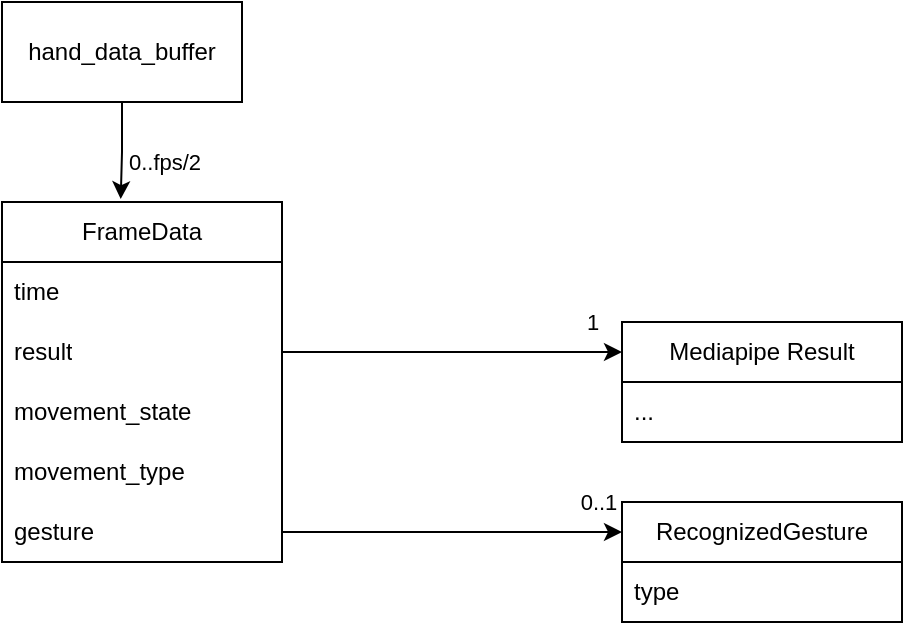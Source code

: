<mxfile version="24.4.7" type="device">
  <diagram name="Page-1" id="WgIIt3RIxKvnvaixoGWl">
    <mxGraphModel dx="1562" dy="1054" grid="1" gridSize="10" guides="1" tooltips="1" connect="1" arrows="1" fold="1" page="1" pageScale="1" pageWidth="850" pageHeight="1100" math="0" shadow="0">
      <root>
        <mxCell id="0" />
        <mxCell id="1" parent="0" />
        <mxCell id="SOo3PTIuLIpw1dkgGQ1G-1" value="RecognizedGesture" style="swimlane;fontStyle=0;childLayout=stackLayout;horizontal=1;startSize=30;horizontalStack=0;resizeParent=1;resizeParentMax=0;resizeLast=0;collapsible=1;marginBottom=0;whiteSpace=wrap;html=1;" parent="1" vertex="1">
          <mxGeometry x="490" y="320" width="140" height="60" as="geometry" />
        </mxCell>
        <mxCell id="SOo3PTIuLIpw1dkgGQ1G-4" value="type" style="text;strokeColor=none;fillColor=none;align=left;verticalAlign=middle;spacingLeft=4;spacingRight=4;overflow=hidden;points=[[0,0.5],[1,0.5]];portConstraint=eastwest;rotatable=0;whiteSpace=wrap;html=1;" parent="SOo3PTIuLIpw1dkgGQ1G-1" vertex="1">
          <mxGeometry y="30" width="140" height="30" as="geometry" />
        </mxCell>
        <mxCell id="SOo3PTIuLIpw1dkgGQ1G-5" value="FrameData" style="swimlane;fontStyle=0;childLayout=stackLayout;horizontal=1;startSize=30;horizontalStack=0;resizeParent=1;resizeParentMax=0;resizeLast=0;collapsible=1;marginBottom=0;whiteSpace=wrap;html=1;" parent="1" vertex="1">
          <mxGeometry x="180" y="170" width="140" height="180" as="geometry">
            <mxRectangle x="180" y="170" width="100" height="30" as="alternateBounds" />
          </mxGeometry>
        </mxCell>
        <mxCell id="SOo3PTIuLIpw1dkgGQ1G-6" value="time" style="text;strokeColor=none;fillColor=none;align=left;verticalAlign=middle;spacingLeft=4;spacingRight=4;overflow=hidden;points=[[0,0.5],[1,0.5]];portConstraint=eastwest;rotatable=0;whiteSpace=wrap;html=1;" parent="SOo3PTIuLIpw1dkgGQ1G-5" vertex="1">
          <mxGeometry y="30" width="140" height="30" as="geometry" />
        </mxCell>
        <mxCell id="SOo3PTIuLIpw1dkgGQ1G-7" value="result" style="text;strokeColor=none;fillColor=none;align=left;verticalAlign=middle;spacingLeft=4;spacingRight=4;overflow=hidden;points=[[0,0.5],[1,0.5]];portConstraint=eastwest;rotatable=0;whiteSpace=wrap;html=1;" parent="SOo3PTIuLIpw1dkgGQ1G-5" vertex="1">
          <mxGeometry y="60" width="140" height="30" as="geometry" />
        </mxCell>
        <mxCell id="SOo3PTIuLIpw1dkgGQ1G-8" value="movement_state" style="text;strokeColor=none;fillColor=none;align=left;verticalAlign=middle;spacingLeft=4;spacingRight=4;overflow=hidden;points=[[0,0.5],[1,0.5]];portConstraint=eastwest;rotatable=0;whiteSpace=wrap;html=1;" parent="SOo3PTIuLIpw1dkgGQ1G-5" vertex="1">
          <mxGeometry y="90" width="140" height="30" as="geometry" />
        </mxCell>
        <mxCell id="SOo3PTIuLIpw1dkgGQ1G-10" value="movement_type" style="text;strokeColor=none;fillColor=none;align=left;verticalAlign=middle;spacingLeft=4;spacingRight=4;overflow=hidden;points=[[0,0.5],[1,0.5]];portConstraint=eastwest;rotatable=0;whiteSpace=wrap;html=1;" parent="SOo3PTIuLIpw1dkgGQ1G-5" vertex="1">
          <mxGeometry y="120" width="140" height="30" as="geometry" />
        </mxCell>
        <mxCell id="SOo3PTIuLIpw1dkgGQ1G-12" value="gesture" style="text;strokeColor=none;fillColor=none;align=left;verticalAlign=middle;spacingLeft=4;spacingRight=4;overflow=hidden;points=[[0,0.5],[1,0.5]];portConstraint=eastwest;rotatable=0;whiteSpace=wrap;html=1;" parent="SOo3PTIuLIpw1dkgGQ1G-5" vertex="1">
          <mxGeometry y="150" width="140" height="30" as="geometry" />
        </mxCell>
        <mxCell id="SOo3PTIuLIpw1dkgGQ1G-21" value="hand_data_buffer" style="rounded=0;whiteSpace=wrap;html=1;" parent="1" vertex="1">
          <mxGeometry x="180" y="70" width="120" height="50" as="geometry" />
        </mxCell>
        <mxCell id="SOo3PTIuLIpw1dkgGQ1G-22" style="edgeStyle=orthogonalEdgeStyle;rounded=0;orthogonalLoop=1;jettySize=auto;html=1;entryX=0.424;entryY=-0.008;entryDx=0;entryDy=0;entryPerimeter=0;" parent="1" source="SOo3PTIuLIpw1dkgGQ1G-21" target="SOo3PTIuLIpw1dkgGQ1G-5" edge="1">
          <mxGeometry relative="1" as="geometry" />
        </mxCell>
        <mxCell id="SOo3PTIuLIpw1dkgGQ1G-33" value="0..fps/2" style="edgeLabel;html=1;align=center;verticalAlign=middle;resizable=0;points=[];" parent="SOo3PTIuLIpw1dkgGQ1G-22" vertex="1" connectable="0">
          <mxGeometry x="0.692" y="1" relative="1" as="geometry">
            <mxPoint x="20" y="-11" as="offset" />
          </mxGeometry>
        </mxCell>
        <mxCell id="SOo3PTIuLIpw1dkgGQ1G-23" style="edgeStyle=orthogonalEdgeStyle;rounded=0;orthogonalLoop=1;jettySize=auto;html=1;entryX=0;entryY=0.25;entryDx=0;entryDy=0;" parent="1" source="SOo3PTIuLIpw1dkgGQ1G-12" target="SOo3PTIuLIpw1dkgGQ1G-1" edge="1">
          <mxGeometry relative="1" as="geometry" />
        </mxCell>
        <mxCell id="SOo3PTIuLIpw1dkgGQ1G-32" value="0..1" style="edgeLabel;html=1;align=center;verticalAlign=middle;resizable=0;points=[];" parent="SOo3PTIuLIpw1dkgGQ1G-23" vertex="1" connectable="0">
          <mxGeometry x="0.861" y="1" relative="1" as="geometry">
            <mxPoint y="-14" as="offset" />
          </mxGeometry>
        </mxCell>
        <mxCell id="SOo3PTIuLIpw1dkgGQ1G-25" value="Mediapipe Result" style="swimlane;fontStyle=0;childLayout=stackLayout;horizontal=1;startSize=30;horizontalStack=0;resizeParent=1;resizeParentMax=0;resizeLast=0;collapsible=1;marginBottom=0;whiteSpace=wrap;html=1;" parent="1" vertex="1">
          <mxGeometry x="490" y="230" width="140" height="60" as="geometry" />
        </mxCell>
        <mxCell id="SOo3PTIuLIpw1dkgGQ1G-28" value="..." style="text;strokeColor=none;fillColor=none;align=left;verticalAlign=middle;spacingLeft=4;spacingRight=4;overflow=hidden;points=[[0,0.5],[1,0.5]];portConstraint=eastwest;rotatable=0;whiteSpace=wrap;html=1;" parent="SOo3PTIuLIpw1dkgGQ1G-25" vertex="1">
          <mxGeometry y="30" width="140" height="30" as="geometry" />
        </mxCell>
        <mxCell id="SOo3PTIuLIpw1dkgGQ1G-30" style="edgeStyle=orthogonalEdgeStyle;rounded=0;orthogonalLoop=1;jettySize=auto;html=1;exitX=1;exitY=0.5;exitDx=0;exitDy=0;entryX=0;entryY=0.25;entryDx=0;entryDy=0;" parent="1" source="SOo3PTIuLIpw1dkgGQ1G-7" target="SOo3PTIuLIpw1dkgGQ1G-25" edge="1">
          <mxGeometry relative="1" as="geometry" />
        </mxCell>
        <mxCell id="SOo3PTIuLIpw1dkgGQ1G-31" value="1" style="edgeLabel;html=1;align=center;verticalAlign=middle;resizable=0;points=[];" parent="SOo3PTIuLIpw1dkgGQ1G-30" vertex="1" connectable="0">
          <mxGeometry x="0.817" y="1" relative="1" as="geometry">
            <mxPoint y="-14" as="offset" />
          </mxGeometry>
        </mxCell>
      </root>
    </mxGraphModel>
  </diagram>
</mxfile>
